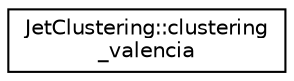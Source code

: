 digraph "Graphical Class Hierarchy"
{
 // LATEX_PDF_SIZE
  edge [fontname="Helvetica",fontsize="10",labelfontname="Helvetica",labelfontsize="10"];
  node [fontname="Helvetica",fontsize="10",shape=record];
  rankdir="LR";
  Node0 [label="JetClustering::clustering\l_valencia",height=0.2,width=0.4,color="black", fillcolor="white", style="filled",URL="$struct_jet_clustering_1_1clustering__valencia.html",tooltip="Jet Clustering interface for valencia."];
}
